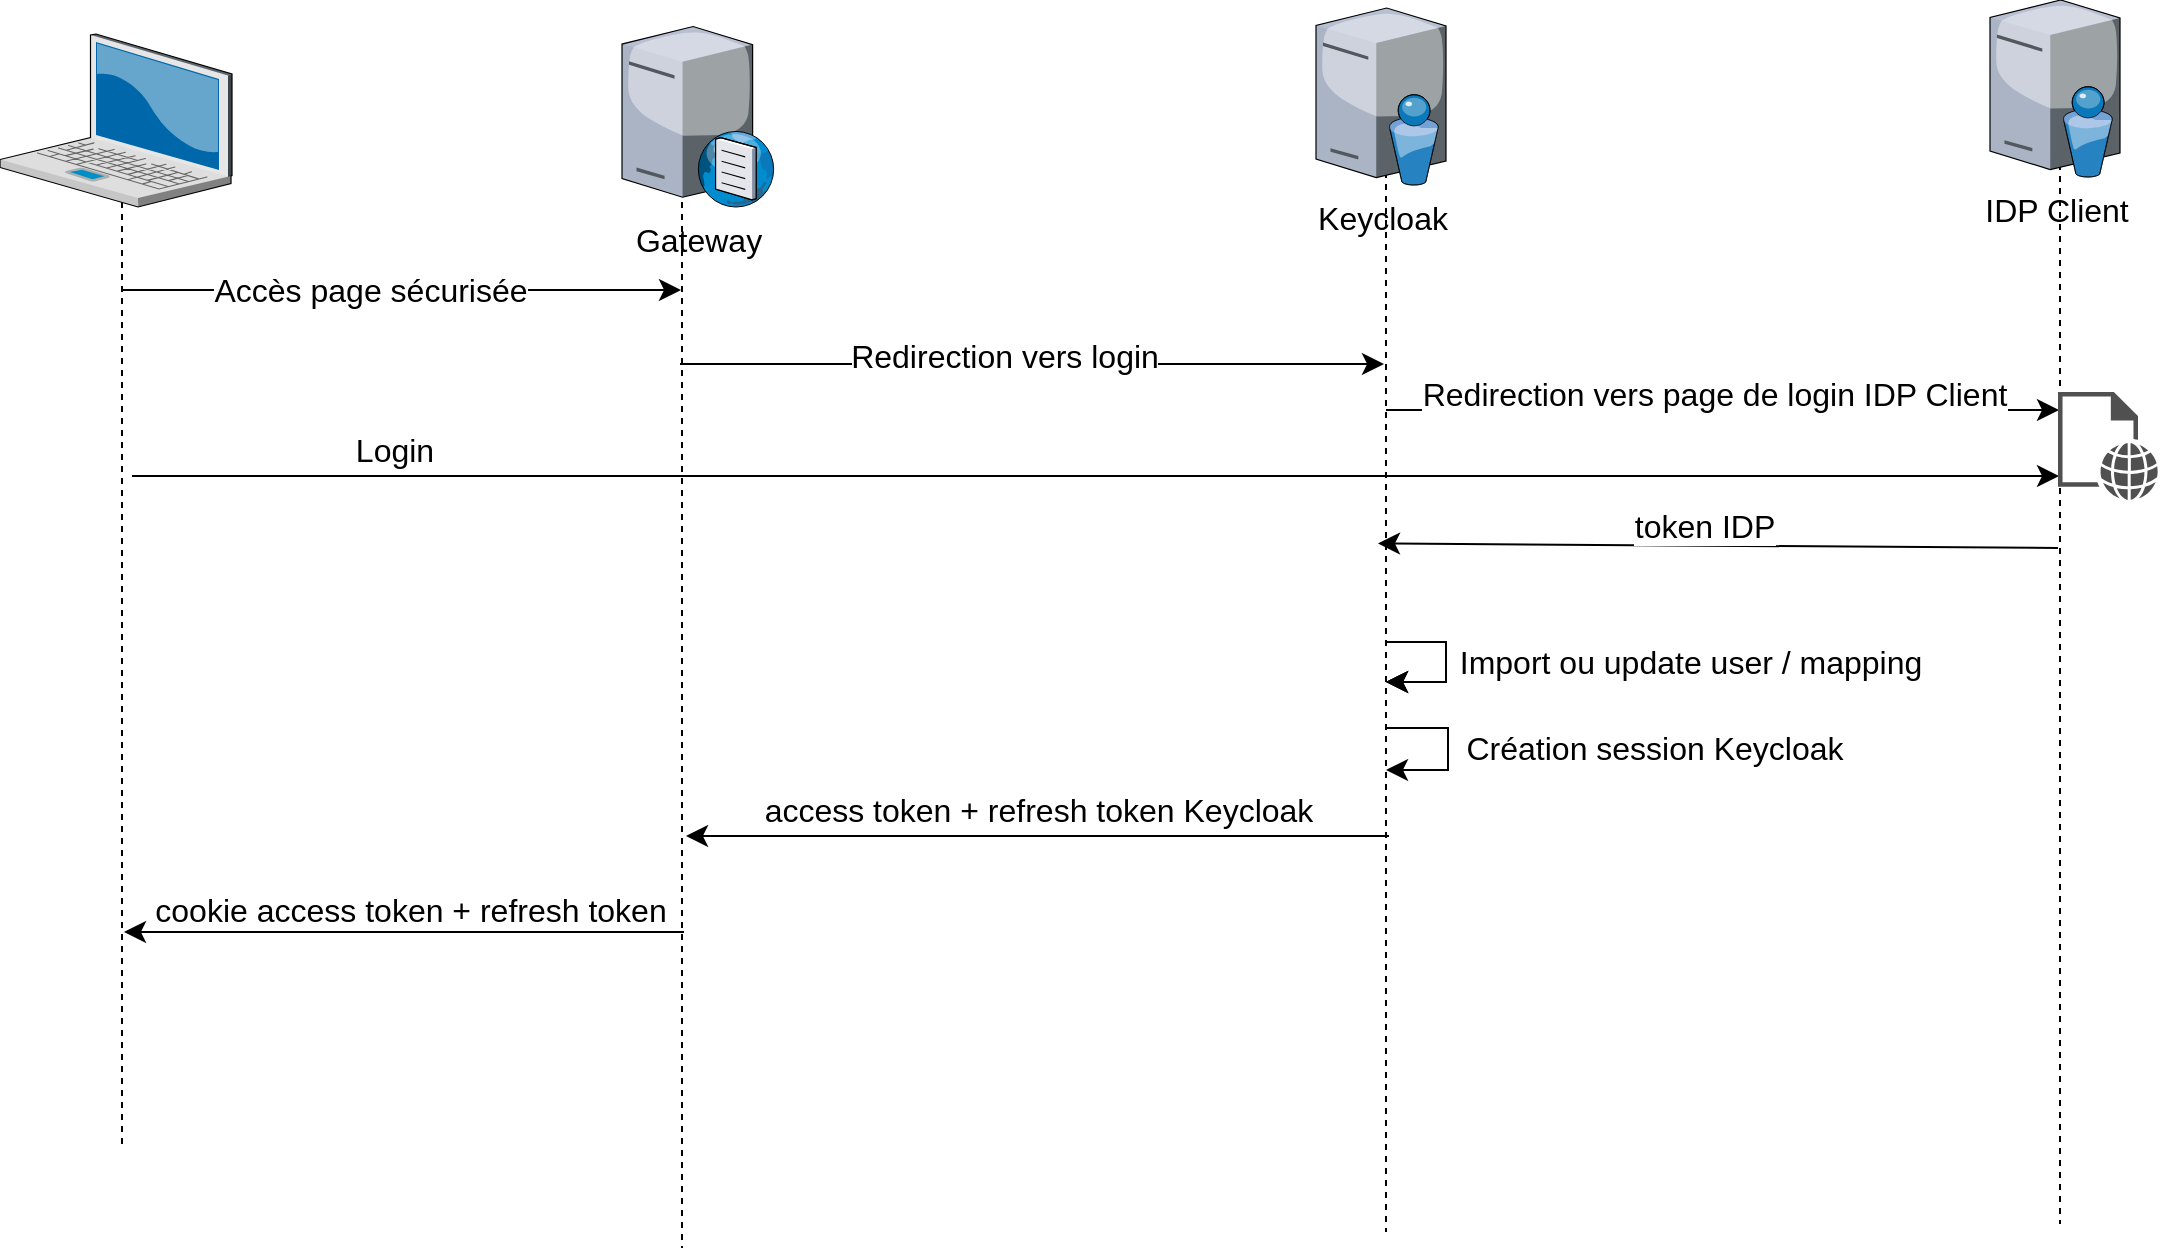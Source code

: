 <mxfile version="22.1.21" type="github">
  <diagram name="Page-1" id="NoCMix5AxapNaZjsdprf">
    <mxGraphModel dx="1834" dy="1324" grid="0" gridSize="10" guides="1" tooltips="1" connect="1" arrows="1" fold="1" page="0" pageScale="1" pageWidth="827" pageHeight="1169" math="0" shadow="0">
      <root>
        <mxCell id="0" />
        <mxCell id="1" parent="0" />
        <mxCell id="duX3-m8u0IR4x6bUEmk0-11" style="edgeStyle=none;curved=0;rounded=0;orthogonalLoop=1;jettySize=auto;html=1;fontSize=12;startSize=8;endSize=8;" parent="1" source="duX3-m8u0IR4x6bUEmk0-7" target="duX3-m8u0IR4x6bUEmk0-9" edge="1">
          <mxGeometry relative="1" as="geometry">
            <Array as="points">
              <mxPoint x="-39" y="-32" />
            </Array>
          </mxGeometry>
        </mxCell>
        <mxCell id="duX3-m8u0IR4x6bUEmk0-12" value="Accès page sécurisée" style="edgeLabel;html=1;align=center;verticalAlign=middle;resizable=0;points=[];fontSize=16;" parent="duX3-m8u0IR4x6bUEmk0-11" vertex="1" connectable="0">
          <mxGeometry x="-0.204" relative="1" as="geometry">
            <mxPoint x="13" as="offset" />
          </mxGeometry>
        </mxCell>
        <mxCell id="duX3-m8u0IR4x6bUEmk0-15" style="edgeStyle=none;curved=0;rounded=0;orthogonalLoop=1;jettySize=auto;html=1;fontSize=12;startSize=8;endSize=8;" parent="1" edge="1">
          <mxGeometry relative="1" as="geometry">
            <mxPoint x="-280" y="61" as="sourcePoint" />
            <mxPoint x="683.5" y="61" as="targetPoint" />
          </mxGeometry>
        </mxCell>
        <mxCell id="duX3-m8u0IR4x6bUEmk0-16" value="&lt;div&gt;Login&lt;/div&gt;" style="edgeLabel;html=1;align=center;verticalAlign=middle;resizable=0;points=[];fontSize=16;" parent="duX3-m8u0IR4x6bUEmk0-15" vertex="1" connectable="0">
          <mxGeometry x="0.449" y="-1" relative="1" as="geometry">
            <mxPoint x="-567" y="-14" as="offset" />
          </mxGeometry>
        </mxCell>
        <mxCell id="duX3-m8u0IR4x6bUEmk0-7" value="" style="shape=umlLifeline;perimeter=lifelinePerimeter;whiteSpace=wrap;html=1;container=1;dropTarget=0;collapsible=0;recursiveResize=0;outlineConnect=0;portConstraint=eastwest;newEdgeStyle={&quot;curved&quot;:0,&quot;rounded&quot;:0};participant=umlActor;fontSize=16;" parent="1" vertex="1">
          <mxGeometry x="-295" y="-128" width="20" height="526" as="geometry" />
        </mxCell>
        <mxCell id="duX3-m8u0IR4x6bUEmk0-13" style="edgeStyle=none;curved=0;rounded=0;orthogonalLoop=1;jettySize=auto;html=1;fontSize=12;startSize=8;endSize=8;" parent="1" edge="1">
          <mxGeometry relative="1" as="geometry">
            <mxPoint x="-6" y="5" as="sourcePoint" />
            <mxPoint x="346" y="5" as="targetPoint" />
          </mxGeometry>
        </mxCell>
        <mxCell id="duX3-m8u0IR4x6bUEmk0-14" value="Redirection vers login" style="edgeLabel;html=1;align=center;verticalAlign=middle;resizable=0;points=[];fontSize=16;" parent="duX3-m8u0IR4x6bUEmk0-13" vertex="1" connectable="0">
          <mxGeometry x="-0.08" y="4" relative="1" as="geometry">
            <mxPoint as="offset" />
          </mxGeometry>
        </mxCell>
        <mxCell id="duX3-m8u0IR4x6bUEmk0-19" style="edgeStyle=none;curved=0;rounded=0;orthogonalLoop=1;jettySize=auto;html=1;fontSize=12;startSize=8;endSize=8;" parent="1" edge="1">
          <mxGeometry relative="1" as="geometry">
            <mxPoint x="-4" y="289" as="sourcePoint" />
            <mxPoint x="-284" y="289" as="targetPoint" />
          </mxGeometry>
        </mxCell>
        <mxCell id="duX3-m8u0IR4x6bUEmk0-20" value="cookie access token + refresh token" style="edgeLabel;html=1;align=center;verticalAlign=middle;resizable=0;points=[];fontSize=16;" parent="duX3-m8u0IR4x6bUEmk0-19" vertex="1" connectable="0">
          <mxGeometry x="-0.479" y="-3" relative="1" as="geometry">
            <mxPoint x="-64" y="-8" as="offset" />
          </mxGeometry>
        </mxCell>
        <mxCell id="duX3-m8u0IR4x6bUEmk0-9" value="" style="shape=umlLifeline;perimeter=lifelinePerimeter;whiteSpace=wrap;html=1;container=1;dropTarget=0;collapsible=0;recursiveResize=0;outlineConnect=0;portConstraint=eastwest;newEdgeStyle={&quot;curved&quot;:0,&quot;rounded&quot;:0};participant=umlActor;fontSize=16;" parent="1" vertex="1">
          <mxGeometry x="-15" y="-128" width="20" height="575" as="geometry" />
        </mxCell>
        <mxCell id="duX3-m8u0IR4x6bUEmk0-17" style="edgeStyle=none;curved=0;rounded=0;orthogonalLoop=1;jettySize=auto;html=1;fontSize=12;startSize=8;endSize=8;" parent="1" edge="1">
          <mxGeometry relative="1" as="geometry">
            <mxPoint x="348.5" y="241" as="sourcePoint" />
            <mxPoint x="-3" y="241" as="targetPoint" />
          </mxGeometry>
        </mxCell>
        <mxCell id="duX3-m8u0IR4x6bUEmk0-18" value="access token + refresh token Keycloak" style="edgeLabel;html=1;align=center;verticalAlign=middle;resizable=0;points=[];fontSize=16;" parent="duX3-m8u0IR4x6bUEmk0-17" vertex="1" connectable="0">
          <mxGeometry x="0.332" y="-1" relative="1" as="geometry">
            <mxPoint x="58" y="-12" as="offset" />
          </mxGeometry>
        </mxCell>
        <mxCell id="K9pZZjuI1xhCMLIQWjOG-5" style="edgeStyle=none;curved=0;rounded=0;orthogonalLoop=1;jettySize=auto;html=1;fontSize=12;startSize=8;endSize=8;" edge="1" parent="1" target="K9pZZjuI1xhCMLIQWjOG-1">
          <mxGeometry relative="1" as="geometry">
            <mxPoint x="347" y="28" as="sourcePoint" />
            <mxPoint x="597" y="28" as="targetPoint" />
          </mxGeometry>
        </mxCell>
        <mxCell id="K9pZZjuI1xhCMLIQWjOG-6" value="Redirection vers page de login IDP Client" style="edgeLabel;html=1;align=center;verticalAlign=middle;resizable=0;points=[];fontSize=16;" vertex="1" connectable="0" parent="K9pZZjuI1xhCMLIQWjOG-5">
          <mxGeometry x="0.288" y="4" relative="1" as="geometry">
            <mxPoint x="-53" y="-4" as="offset" />
          </mxGeometry>
        </mxCell>
        <mxCell id="K9pZZjuI1xhCMLIQWjOG-16" style="edgeStyle=none;curved=0;rounded=0;orthogonalLoop=1;jettySize=auto;html=1;fontSize=12;startSize=8;endSize=8;" edge="1" parent="1" source="duX3-m8u0IR4x6bUEmk0-10" target="duX3-m8u0IR4x6bUEmk0-10">
          <mxGeometry relative="1" as="geometry">
            <mxPoint x="348" y="192" as="sourcePoint" />
            <mxPoint x="685" y="192" as="targetPoint" />
          </mxGeometry>
        </mxCell>
        <mxCell id="K9pZZjuI1xhCMLIQWjOG-24" style="edgeStyle=none;curved=0;rounded=0;orthogonalLoop=1;jettySize=auto;html=1;fontSize=12;startSize=8;endSize=8;" edge="1" parent="1" source="duX3-m8u0IR4x6bUEmk0-10" target="duX3-m8u0IR4x6bUEmk0-10">
          <mxGeometry relative="1" as="geometry">
            <mxPoint x="424.5" y="192" as="targetPoint" />
            <Array as="points">
              <mxPoint x="378" y="187" />
              <mxPoint x="378" y="208" />
              <mxPoint x="368" y="208" />
            </Array>
          </mxGeometry>
        </mxCell>
        <mxCell id="K9pZZjuI1xhCMLIQWjOG-25" value="Création session Keycloak" style="edgeLabel;html=1;align=center;verticalAlign=middle;resizable=0;points=[];fontSize=16;" vertex="1" connectable="0" parent="K9pZZjuI1xhCMLIQWjOG-24">
          <mxGeometry x="-0.536" y="-4" relative="1" as="geometry">
            <mxPoint x="114" y="6" as="offset" />
          </mxGeometry>
        </mxCell>
        <mxCell id="duX3-m8u0IR4x6bUEmk0-10" value="" style="shape=umlLifeline;perimeter=lifelinePerimeter;whiteSpace=wrap;html=1;container=1;dropTarget=0;collapsible=0;recursiveResize=0;outlineConnect=0;portConstraint=eastwest;newEdgeStyle={&quot;curved&quot;:0,&quot;rounded&quot;:0};participant=umlActor;fontSize=16;" parent="1" vertex="1">
          <mxGeometry x="337" y="-131" width="20" height="570" as="geometry" />
        </mxCell>
        <mxCell id="duX3-m8u0IR4x6bUEmk0-27" value="Keycloak" style="verticalLabelPosition=bottom;sketch=0;aspect=fixed;html=1;verticalAlign=top;strokeColor=none;align=center;outlineConnect=0;shape=mxgraph.citrix.directory_server;fontSize=16;" parent="1" vertex="1">
          <mxGeometry x="312" y="-173" width="65" height="88.5" as="geometry" />
        </mxCell>
        <mxCell id="duX3-m8u0IR4x6bUEmk0-28" value="Gateway" style="verticalLabelPosition=bottom;sketch=0;aspect=fixed;html=1;verticalAlign=top;strokeColor=none;align=center;outlineConnect=0;shape=mxgraph.citrix.dns_server;fontSize=16;" parent="1" vertex="1">
          <mxGeometry x="-35" y="-166" width="76.5" height="92.5" as="geometry" />
        </mxCell>
        <mxCell id="duX3-m8u0IR4x6bUEmk0-29" value="" style="verticalLabelPosition=bottom;sketch=0;aspect=fixed;html=1;verticalAlign=top;strokeColor=none;align=center;outlineConnect=0;shape=mxgraph.citrix.laptop_2;fontSize=16;" parent="1" vertex="1">
          <mxGeometry x="-346" y="-160" width="116" height="86.5" as="geometry" />
        </mxCell>
        <mxCell id="K9pZZjuI1xhCMLIQWjOG-7" style="edgeStyle=none;curved=0;rounded=0;orthogonalLoop=1;jettySize=auto;html=1;fontSize=12;startSize=8;endSize=8;entryX=0.3;entryY=0.396;entryDx=0;entryDy=0;entryPerimeter=0;" edge="1" parent="1" target="duX3-m8u0IR4x6bUEmk0-10">
          <mxGeometry relative="1" as="geometry">
            <mxPoint x="683" y="97" as="sourcePoint" />
            <mxPoint x="346" y="97" as="targetPoint" />
          </mxGeometry>
        </mxCell>
        <mxCell id="K9pZZjuI1xhCMLIQWjOG-8" value="token IDP" style="edgeLabel;html=1;align=center;verticalAlign=middle;resizable=0;points=[];fontSize=16;" vertex="1" connectable="0" parent="K9pZZjuI1xhCMLIQWjOG-7">
          <mxGeometry x="-0.271" y="3" relative="1" as="geometry">
            <mxPoint x="-53" y="-13" as="offset" />
          </mxGeometry>
        </mxCell>
        <mxCell id="K9pZZjuI1xhCMLIQWjOG-1" value="" style="shape=umlLifeline;perimeter=lifelinePerimeter;whiteSpace=wrap;html=1;container=1;dropTarget=0;collapsible=0;recursiveResize=0;outlineConnect=0;portConstraint=eastwest;newEdgeStyle={&quot;curved&quot;:0,&quot;rounded&quot;:0};participant=umlActor;fontSize=16;" vertex="1" parent="1">
          <mxGeometry x="674" y="-135" width="20" height="570" as="geometry" />
        </mxCell>
        <mxCell id="K9pZZjuI1xhCMLIQWjOG-4" value="IDP Client" style="verticalLabelPosition=bottom;sketch=0;aspect=fixed;html=1;verticalAlign=top;strokeColor=none;align=center;outlineConnect=0;shape=mxgraph.citrix.directory_server;fontSize=16;" vertex="1" parent="1">
          <mxGeometry x="649" y="-177" width="65" height="88.5" as="geometry" />
        </mxCell>
        <mxCell id="K9pZZjuI1xhCMLIQWjOG-9" style="edgeStyle=none;curved=0;rounded=0;orthogonalLoop=1;jettySize=auto;html=1;fontSize=12;startSize=8;endSize=8;elbow=horizontal;" edge="1" parent="1" source="duX3-m8u0IR4x6bUEmk0-10" target="duX3-m8u0IR4x6bUEmk0-10">
          <mxGeometry relative="1" as="geometry" />
        </mxCell>
        <mxCell id="K9pZZjuI1xhCMLIQWjOG-11" value="Import ou update user / mapping" style="edgeLabel;html=1;align=center;verticalAlign=middle;resizable=0;points=[];fontSize=16;" vertex="1" connectable="0" parent="K9pZZjuI1xhCMLIQWjOG-9">
          <mxGeometry x="-0.518" relative="1" as="geometry">
            <mxPoint x="132" y="10" as="offset" />
          </mxGeometry>
        </mxCell>
        <mxCell id="K9pZZjuI1xhCMLIQWjOG-12" style="edgeStyle=none;curved=0;rounded=0;orthogonalLoop=1;jettySize=auto;html=1;fontSize=12;startSize=8;endSize=8;" edge="1" parent="1" source="duX3-m8u0IR4x6bUEmk0-10" target="duX3-m8u0IR4x6bUEmk0-10">
          <mxGeometry relative="1" as="geometry" />
        </mxCell>
        <mxCell id="K9pZZjuI1xhCMLIQWjOG-33" value="" style="sketch=0;pointerEvents=1;shadow=0;dashed=0;html=1;strokeColor=none;fillColor=#505050;labelPosition=center;verticalLabelPosition=bottom;verticalAlign=top;outlineConnect=0;align=center;shape=mxgraph.office.concepts.web_page;fontSize=16;" vertex="1" parent="1">
          <mxGeometry x="683" y="19" width="50" height="54" as="geometry" />
        </mxCell>
      </root>
    </mxGraphModel>
  </diagram>
</mxfile>
